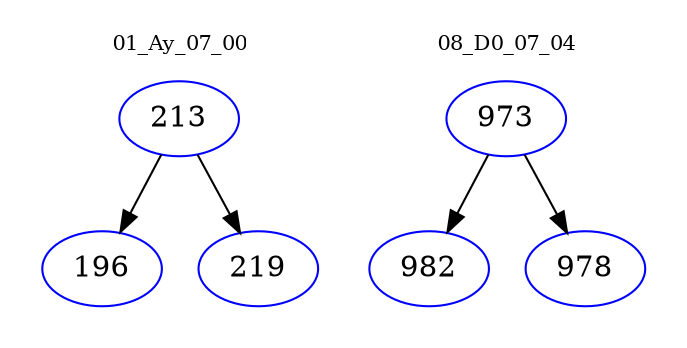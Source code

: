 digraph{
subgraph cluster_0 {
color = white
label = "01_Ay_07_00";
fontsize=10;
T0_213 [label="213", color="blue"]
T0_213 -> T0_196 [color="black"]
T0_196 [label="196", color="blue"]
T0_213 -> T0_219 [color="black"]
T0_219 [label="219", color="blue"]
}
subgraph cluster_1 {
color = white
label = "08_D0_07_04";
fontsize=10;
T1_973 [label="973", color="blue"]
T1_973 -> T1_982 [color="black"]
T1_982 [label="982", color="blue"]
T1_973 -> T1_978 [color="black"]
T1_978 [label="978", color="blue"]
}
}
